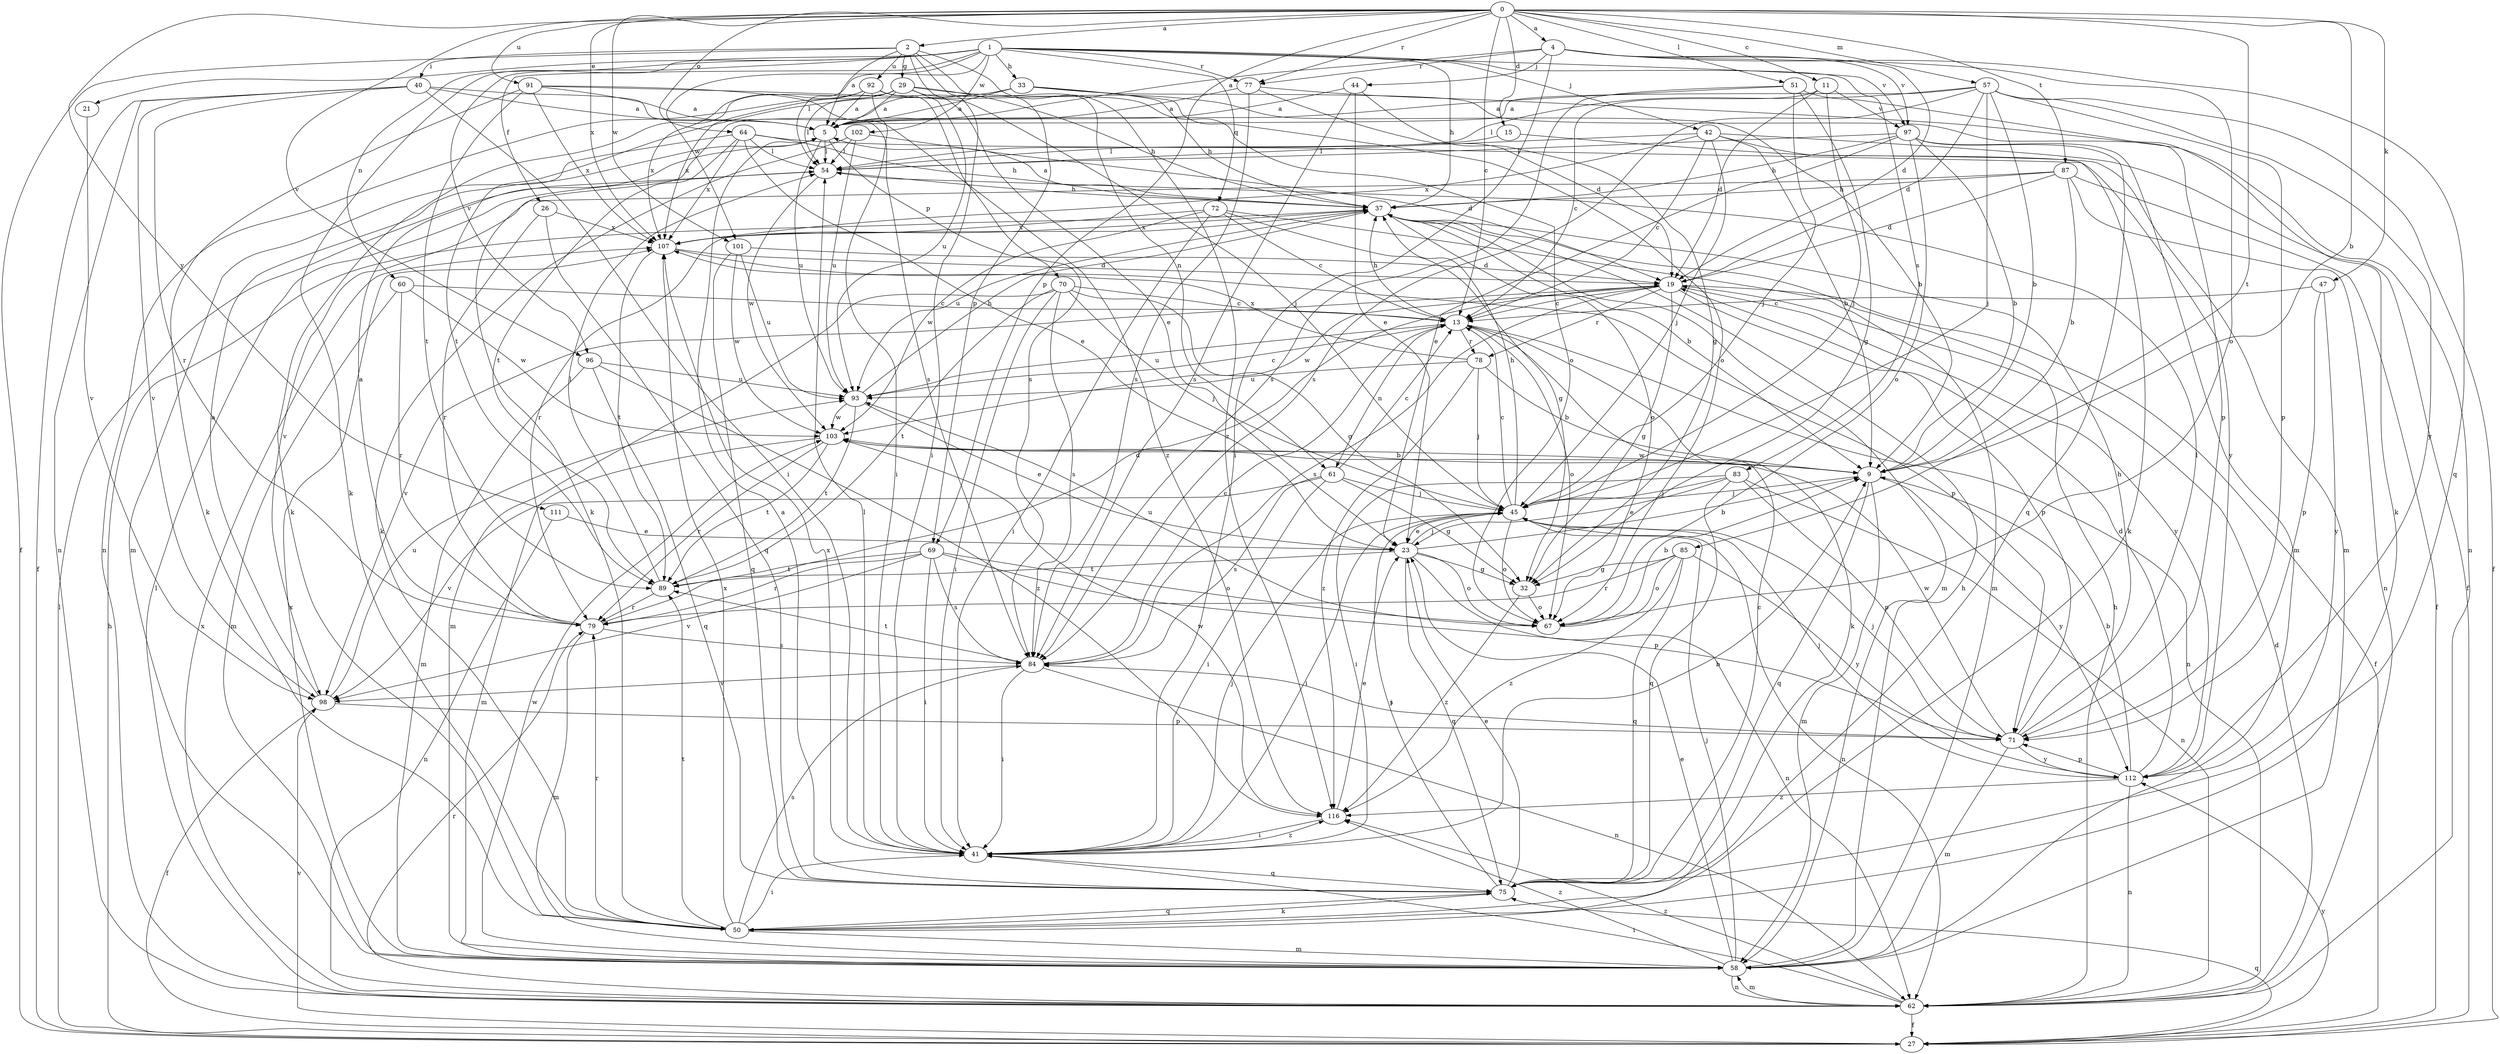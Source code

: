 strict digraph  {
0;
1;
2;
4;
5;
9;
11;
13;
15;
19;
21;
23;
26;
27;
29;
32;
33;
37;
40;
41;
42;
44;
45;
47;
50;
51;
54;
57;
58;
60;
61;
62;
64;
67;
69;
70;
71;
72;
75;
77;
78;
79;
83;
84;
85;
87;
89;
91;
92;
93;
96;
97;
98;
101;
102;
103;
107;
111;
112;
116;
0 -> 2  [label=a];
0 -> 4  [label=a];
0 -> 9  [label=b];
0 -> 11  [label=c];
0 -> 13  [label=c];
0 -> 15  [label=d];
0 -> 47  [label=k];
0 -> 51  [label=l];
0 -> 57  [label=m];
0 -> 64  [label=o];
0 -> 69  [label=p];
0 -> 77  [label=r];
0 -> 85  [label=t];
0 -> 87  [label=t];
0 -> 91  [label=u];
0 -> 96  [label=v];
0 -> 101  [label=w];
0 -> 107  [label=x];
0 -> 111  [label=y];
1 -> 21  [label=e];
1 -> 26  [label=f];
1 -> 33  [label=h];
1 -> 37  [label=h];
1 -> 42  [label=j];
1 -> 50  [label=k];
1 -> 54  [label=l];
1 -> 60  [label=n];
1 -> 72  [label=q];
1 -> 77  [label=r];
1 -> 83  [label=s];
1 -> 96  [label=v];
1 -> 97  [label=v];
1 -> 101  [label=w];
1 -> 102  [label=w];
2 -> 5  [label=a];
2 -> 27  [label=f];
2 -> 29  [label=g];
2 -> 40  [label=i];
2 -> 41  [label=i];
2 -> 61  [label=n];
2 -> 69  [label=p];
2 -> 92  [label=u];
2 -> 116  [label=z];
4 -> 5  [label=a];
4 -> 19  [label=d];
4 -> 41  [label=i];
4 -> 44  [label=j];
4 -> 67  [label=o];
4 -> 75  [label=q];
4 -> 77  [label=r];
4 -> 97  [label=v];
5 -> 54  [label=l];
5 -> 70  [label=p];
5 -> 93  [label=u];
9 -> 45  [label=j];
9 -> 58  [label=m];
9 -> 75  [label=q];
9 -> 103  [label=w];
9 -> 112  [label=y];
11 -> 13  [label=c];
11 -> 19  [label=d];
11 -> 45  [label=j];
11 -> 97  [label=v];
13 -> 37  [label=h];
13 -> 50  [label=k];
13 -> 61  [label=n];
13 -> 62  [label=n];
13 -> 67  [label=o];
13 -> 78  [label=r];
13 -> 93  [label=u];
15 -> 54  [label=l];
15 -> 58  [label=m];
19 -> 13  [label=c];
19 -> 27  [label=f];
19 -> 32  [label=g];
19 -> 71  [label=p];
19 -> 78  [label=r];
19 -> 84  [label=s];
19 -> 98  [label=v];
19 -> 103  [label=w];
19 -> 112  [label=y];
21 -> 98  [label=v];
23 -> 9  [label=b];
23 -> 32  [label=g];
23 -> 45  [label=j];
23 -> 62  [label=n];
23 -> 67  [label=o];
23 -> 75  [label=q];
23 -> 89  [label=t];
26 -> 75  [label=q];
26 -> 79  [label=r];
26 -> 107  [label=x];
27 -> 37  [label=h];
27 -> 54  [label=l];
27 -> 75  [label=q];
27 -> 98  [label=v];
27 -> 112  [label=y];
29 -> 5  [label=a];
29 -> 9  [label=b];
29 -> 23  [label=e];
29 -> 37  [label=h];
29 -> 50  [label=k];
29 -> 54  [label=l];
29 -> 93  [label=u];
29 -> 107  [label=x];
32 -> 67  [label=o];
32 -> 116  [label=z];
33 -> 5  [label=a];
33 -> 37  [label=h];
33 -> 50  [label=k];
33 -> 67  [label=o];
33 -> 71  [label=p];
33 -> 89  [label=t];
37 -> 5  [label=a];
37 -> 9  [label=b];
37 -> 58  [label=m];
37 -> 67  [label=o];
37 -> 79  [label=r];
37 -> 93  [label=u];
37 -> 107  [label=x];
40 -> 5  [label=a];
40 -> 27  [label=f];
40 -> 41  [label=i];
40 -> 62  [label=n];
40 -> 79  [label=r];
40 -> 84  [label=s];
40 -> 98  [label=v];
41 -> 9  [label=b];
41 -> 45  [label=j];
41 -> 54  [label=l];
41 -> 75  [label=q];
41 -> 107  [label=x];
41 -> 116  [label=z];
42 -> 9  [label=b];
42 -> 13  [label=c];
42 -> 27  [label=f];
42 -> 45  [label=j];
42 -> 50  [label=k];
42 -> 54  [label=l];
42 -> 107  [label=x];
44 -> 5  [label=a];
44 -> 23  [label=e];
44 -> 32  [label=g];
44 -> 84  [label=s];
45 -> 13  [label=c];
45 -> 23  [label=e];
45 -> 37  [label=h];
45 -> 41  [label=i];
45 -> 62  [label=n];
45 -> 67  [label=o];
47 -> 13  [label=c];
47 -> 71  [label=p];
47 -> 112  [label=y];
50 -> 41  [label=i];
50 -> 58  [label=m];
50 -> 75  [label=q];
50 -> 79  [label=r];
50 -> 84  [label=s];
50 -> 89  [label=t];
50 -> 107  [label=x];
51 -> 5  [label=a];
51 -> 32  [label=g];
51 -> 45  [label=j];
51 -> 50  [label=k];
51 -> 84  [label=s];
54 -> 37  [label=h];
54 -> 103  [label=w];
57 -> 5  [label=a];
57 -> 9  [label=b];
57 -> 19  [label=d];
57 -> 27  [label=f];
57 -> 45  [label=j];
57 -> 54  [label=l];
57 -> 71  [label=p];
57 -> 84  [label=s];
57 -> 112  [label=y];
58 -> 23  [label=e];
58 -> 37  [label=h];
58 -> 45  [label=j];
58 -> 62  [label=n];
58 -> 103  [label=w];
58 -> 107  [label=x];
58 -> 116  [label=z];
60 -> 13  [label=c];
60 -> 58  [label=m];
60 -> 79  [label=r];
60 -> 103  [label=w];
61 -> 13  [label=c];
61 -> 32  [label=g];
61 -> 41  [label=i];
61 -> 45  [label=j];
61 -> 84  [label=s];
61 -> 98  [label=v];
62 -> 19  [label=d];
62 -> 27  [label=f];
62 -> 37  [label=h];
62 -> 41  [label=i];
62 -> 54  [label=l];
62 -> 58  [label=m];
62 -> 79  [label=r];
62 -> 107  [label=x];
62 -> 116  [label=z];
64 -> 23  [label=e];
64 -> 37  [label=h];
64 -> 54  [label=l];
64 -> 58  [label=m];
64 -> 89  [label=t];
64 -> 107  [label=x];
64 -> 112  [label=y];
67 -> 9  [label=b];
67 -> 93  [label=u];
69 -> 41  [label=i];
69 -> 67  [label=o];
69 -> 71  [label=p];
69 -> 79  [label=r];
69 -> 84  [label=s];
69 -> 89  [label=t];
69 -> 98  [label=v];
70 -> 13  [label=c];
70 -> 32  [label=g];
70 -> 41  [label=i];
70 -> 45  [label=j];
70 -> 58  [label=m];
70 -> 84  [label=s];
70 -> 89  [label=t];
71 -> 37  [label=h];
71 -> 45  [label=j];
71 -> 54  [label=l];
71 -> 58  [label=m];
71 -> 84  [label=s];
71 -> 103  [label=w];
71 -> 112  [label=y];
72 -> 13  [label=c];
72 -> 32  [label=g];
72 -> 41  [label=i];
72 -> 58  [label=m];
72 -> 103  [label=w];
72 -> 107  [label=x];
75 -> 5  [label=a];
75 -> 13  [label=c];
75 -> 23  [label=e];
75 -> 45  [label=j];
75 -> 50  [label=k];
77 -> 5  [label=a];
77 -> 19  [label=d];
77 -> 62  [label=n];
77 -> 84  [label=s];
78 -> 9  [label=b];
78 -> 45  [label=j];
78 -> 93  [label=u];
78 -> 107  [label=x];
78 -> 116  [label=z];
79 -> 5  [label=a];
79 -> 19  [label=d];
79 -> 58  [label=m];
79 -> 84  [label=s];
83 -> 23  [label=e];
83 -> 41  [label=i];
83 -> 45  [label=j];
83 -> 62  [label=n];
83 -> 71  [label=p];
83 -> 75  [label=q];
84 -> 13  [label=c];
84 -> 41  [label=i];
84 -> 62  [label=n];
84 -> 89  [label=t];
84 -> 98  [label=v];
85 -> 32  [label=g];
85 -> 67  [label=o];
85 -> 75  [label=q];
85 -> 79  [label=r];
85 -> 112  [label=y];
85 -> 116  [label=z];
87 -> 9  [label=b];
87 -> 19  [label=d];
87 -> 27  [label=f];
87 -> 37  [label=h];
87 -> 62  [label=n];
87 -> 98  [label=v];
89 -> 54  [label=l];
89 -> 79  [label=r];
91 -> 5  [label=a];
91 -> 45  [label=j];
91 -> 50  [label=k];
91 -> 89  [label=t];
91 -> 107  [label=x];
91 -> 116  [label=z];
92 -> 5  [label=a];
92 -> 41  [label=i];
92 -> 62  [label=n];
92 -> 67  [label=o];
92 -> 84  [label=s];
92 -> 107  [label=x];
93 -> 13  [label=c];
93 -> 23  [label=e];
93 -> 37  [label=h];
93 -> 89  [label=t];
93 -> 103  [label=w];
96 -> 58  [label=m];
96 -> 75  [label=q];
96 -> 93  [label=u];
96 -> 116  [label=z];
97 -> 9  [label=b];
97 -> 23  [label=e];
97 -> 37  [label=h];
97 -> 54  [label=l];
97 -> 58  [label=m];
97 -> 67  [label=o];
97 -> 75  [label=q];
98 -> 5  [label=a];
98 -> 27  [label=f];
98 -> 71  [label=p];
98 -> 93  [label=u];
101 -> 19  [label=d];
101 -> 75  [label=q];
101 -> 93  [label=u];
101 -> 103  [label=w];
102 -> 19  [label=d];
102 -> 50  [label=k];
102 -> 54  [label=l];
102 -> 93  [label=u];
103 -> 9  [label=b];
103 -> 58  [label=m];
103 -> 79  [label=r];
103 -> 89  [label=t];
107 -> 19  [label=d];
107 -> 71  [label=p];
107 -> 89  [label=t];
111 -> 23  [label=e];
111 -> 62  [label=n];
112 -> 9  [label=b];
112 -> 19  [label=d];
112 -> 45  [label=j];
112 -> 62  [label=n];
112 -> 71  [label=p];
112 -> 116  [label=z];
116 -> 23  [label=e];
116 -> 41  [label=i];
116 -> 103  [label=w];
}
